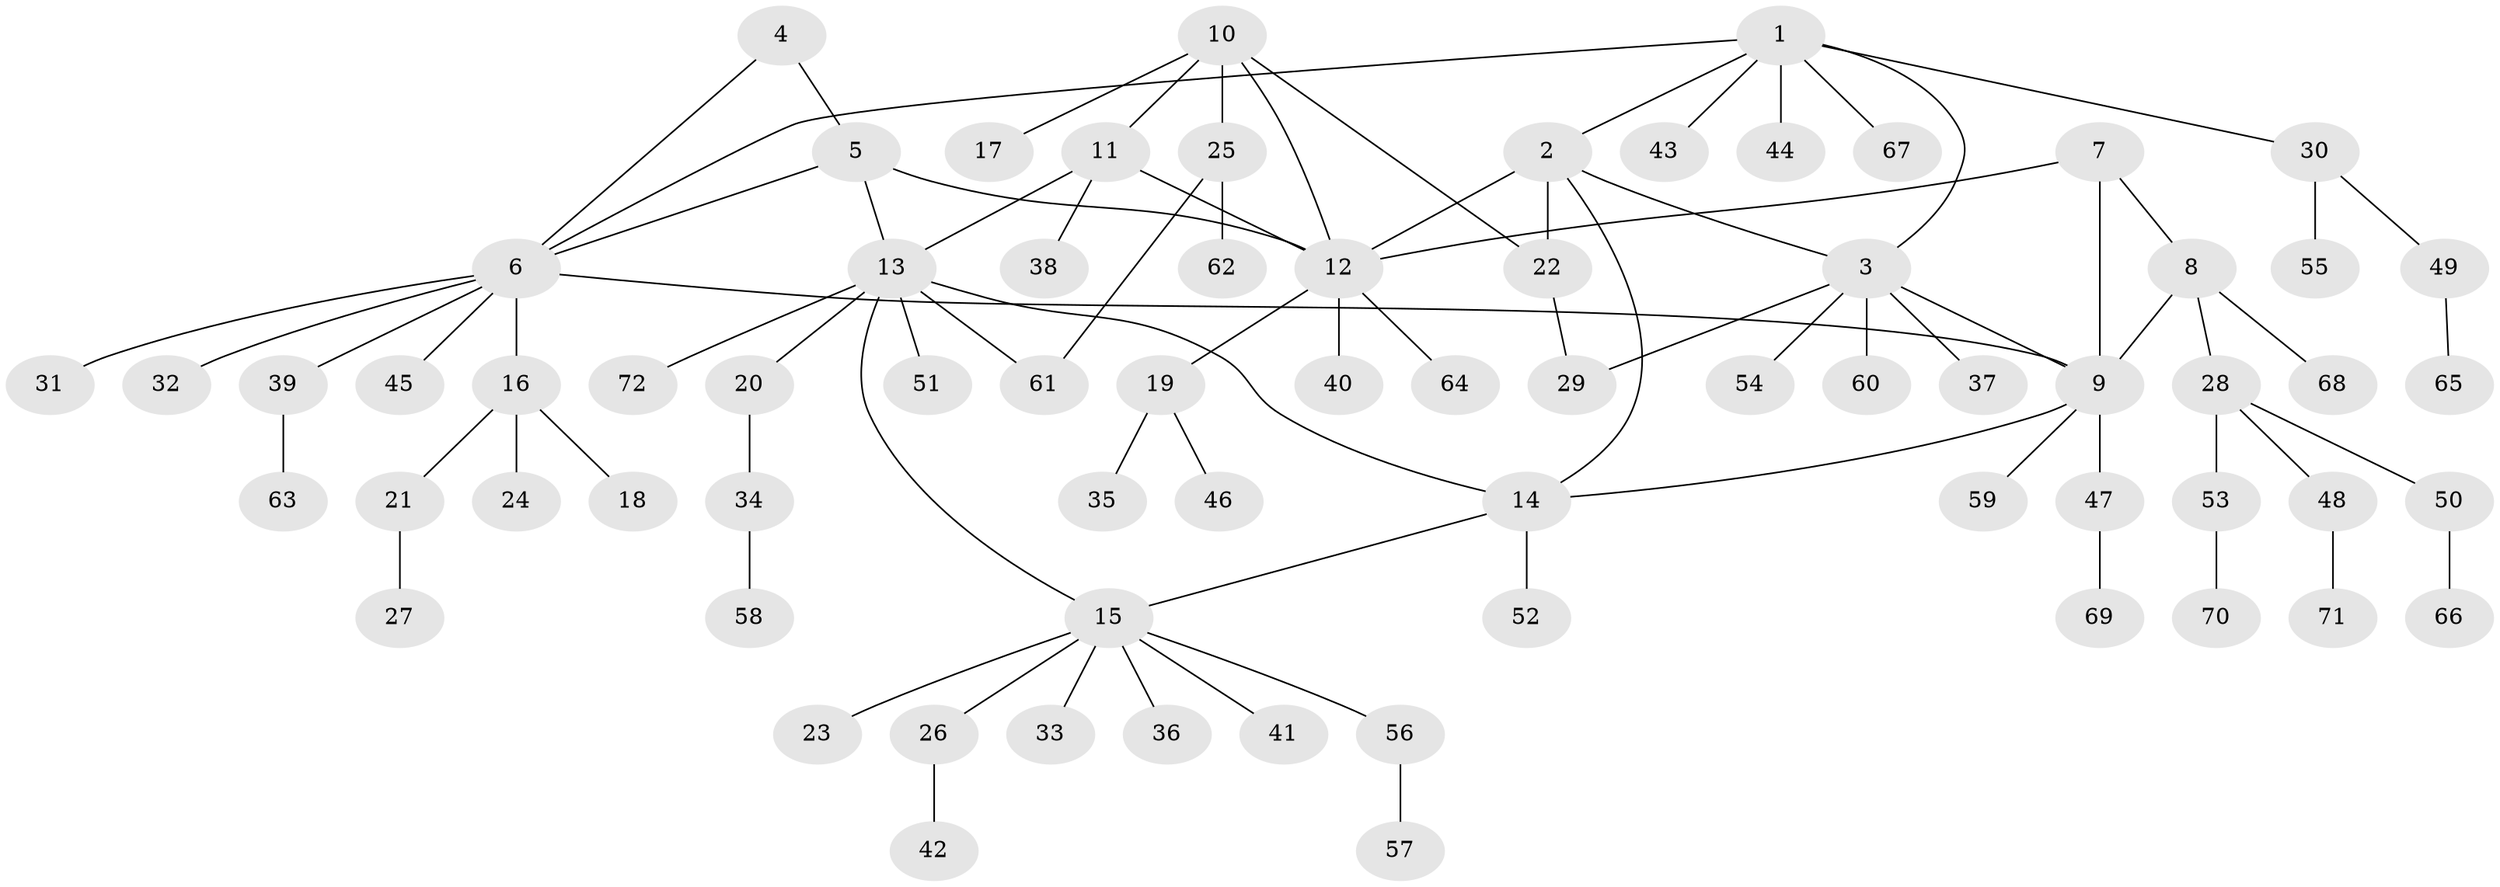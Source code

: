 // Generated by graph-tools (version 1.1) at 2025/50/03/09/25 03:50:37]
// undirected, 72 vertices, 85 edges
graph export_dot {
graph [start="1"]
  node [color=gray90,style=filled];
  1;
  2;
  3;
  4;
  5;
  6;
  7;
  8;
  9;
  10;
  11;
  12;
  13;
  14;
  15;
  16;
  17;
  18;
  19;
  20;
  21;
  22;
  23;
  24;
  25;
  26;
  27;
  28;
  29;
  30;
  31;
  32;
  33;
  34;
  35;
  36;
  37;
  38;
  39;
  40;
  41;
  42;
  43;
  44;
  45;
  46;
  47;
  48;
  49;
  50;
  51;
  52;
  53;
  54;
  55;
  56;
  57;
  58;
  59;
  60;
  61;
  62;
  63;
  64;
  65;
  66;
  67;
  68;
  69;
  70;
  71;
  72;
  1 -- 2;
  1 -- 3;
  1 -- 6;
  1 -- 30;
  1 -- 43;
  1 -- 44;
  1 -- 67;
  2 -- 3;
  2 -- 12;
  2 -- 14;
  2 -- 22;
  3 -- 9;
  3 -- 29;
  3 -- 37;
  3 -- 54;
  3 -- 60;
  4 -- 5;
  4 -- 6;
  5 -- 6;
  5 -- 12;
  5 -- 13;
  6 -- 9;
  6 -- 16;
  6 -- 31;
  6 -- 32;
  6 -- 39;
  6 -- 45;
  7 -- 8;
  7 -- 9;
  7 -- 12;
  8 -- 9;
  8 -- 28;
  8 -- 68;
  9 -- 14;
  9 -- 47;
  9 -- 59;
  10 -- 11;
  10 -- 12;
  10 -- 17;
  10 -- 22;
  10 -- 25;
  11 -- 12;
  11 -- 13;
  11 -- 38;
  12 -- 19;
  12 -- 40;
  12 -- 64;
  13 -- 14;
  13 -- 15;
  13 -- 20;
  13 -- 51;
  13 -- 61;
  13 -- 72;
  14 -- 15;
  14 -- 52;
  15 -- 23;
  15 -- 26;
  15 -- 33;
  15 -- 36;
  15 -- 41;
  15 -- 56;
  16 -- 18;
  16 -- 21;
  16 -- 24;
  19 -- 35;
  19 -- 46;
  20 -- 34;
  21 -- 27;
  22 -- 29;
  25 -- 61;
  25 -- 62;
  26 -- 42;
  28 -- 48;
  28 -- 50;
  28 -- 53;
  30 -- 49;
  30 -- 55;
  34 -- 58;
  39 -- 63;
  47 -- 69;
  48 -- 71;
  49 -- 65;
  50 -- 66;
  53 -- 70;
  56 -- 57;
}
